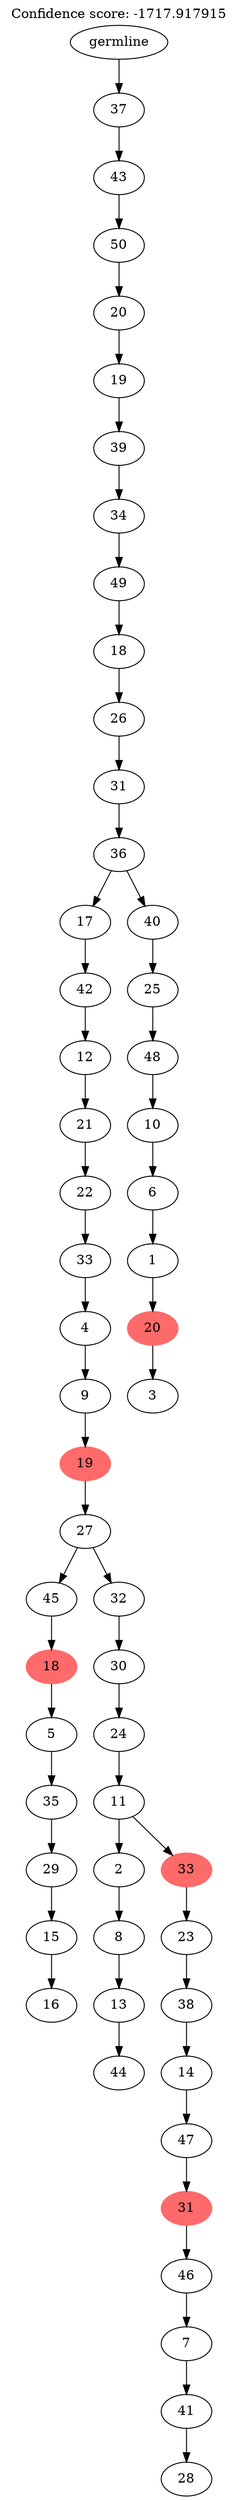 digraph g {
	"54" -> "55";
	"55" [label="16"];
	"53" -> "54";
	"54" [label="15"];
	"52" -> "53";
	"53" [label="29"];
	"51" -> "52";
	"52" [label="35"];
	"50" -> "51";
	"51" [label="5"];
	"49" -> "50";
	"50" [color=indianred1, style=filled, label="18"];
	"47" -> "48";
	"48" [label="44"];
	"46" -> "47";
	"47" [label="13"];
	"45" -> "46";
	"46" [label="8"];
	"43" -> "44";
	"44" [label="28"];
	"42" -> "43";
	"43" [label="41"];
	"41" -> "42";
	"42" [label="7"];
	"40" -> "41";
	"41" [label="46"];
	"39" -> "40";
	"40" [color=indianred1, style=filled, label="31"];
	"38" -> "39";
	"39" [label="47"];
	"37" -> "38";
	"38" [label="14"];
	"36" -> "37";
	"37" [label="38"];
	"35" -> "36";
	"36" [label="23"];
	"34" -> "35";
	"35" [color=indianred1, style=filled, label="33"];
	"34" -> "45";
	"45" [label="2"];
	"33" -> "34";
	"34" [label="11"];
	"32" -> "33";
	"33" [label="24"];
	"31" -> "32";
	"32" [label="30"];
	"30" -> "31";
	"31" [label="32"];
	"30" -> "49";
	"49" [label="45"];
	"29" -> "30";
	"30" [label="27"];
	"28" -> "29";
	"29" [color=indianred1, style=filled, label="19"];
	"27" -> "28";
	"28" [label="9"];
	"26" -> "27";
	"27" [label="4"];
	"25" -> "26";
	"26" [label="33"];
	"24" -> "25";
	"25" [label="22"];
	"23" -> "24";
	"24" [label="21"];
	"22" -> "23";
	"23" [label="12"];
	"21" -> "22";
	"22" [label="42"];
	"19" -> "20";
	"20" [label="3"];
	"18" -> "19";
	"19" [color=indianred1, style=filled, label="20"];
	"17" -> "18";
	"18" [label="1"];
	"16" -> "17";
	"17" [label="6"];
	"15" -> "16";
	"16" [label="10"];
	"14" -> "15";
	"15" [label="48"];
	"13" -> "14";
	"14" [label="25"];
	"12" -> "13";
	"13" [label="40"];
	"12" -> "21";
	"21" [label="17"];
	"11" -> "12";
	"12" [label="36"];
	"10" -> "11";
	"11" [label="31"];
	"9" -> "10";
	"10" [label="26"];
	"8" -> "9";
	"9" [label="18"];
	"7" -> "8";
	"8" [label="49"];
	"6" -> "7";
	"7" [label="34"];
	"5" -> "6";
	"6" [label="39"];
	"4" -> "5";
	"5" [label="19"];
	"3" -> "4";
	"4" [label="20"];
	"2" -> "3";
	"3" [label="50"];
	"1" -> "2";
	"2" [label="43"];
	"0" -> "1";
	"1" [label="37"];
	"0" [label="germline"];
	labelloc="t";
	label="Confidence score: -1717.917915";
}
